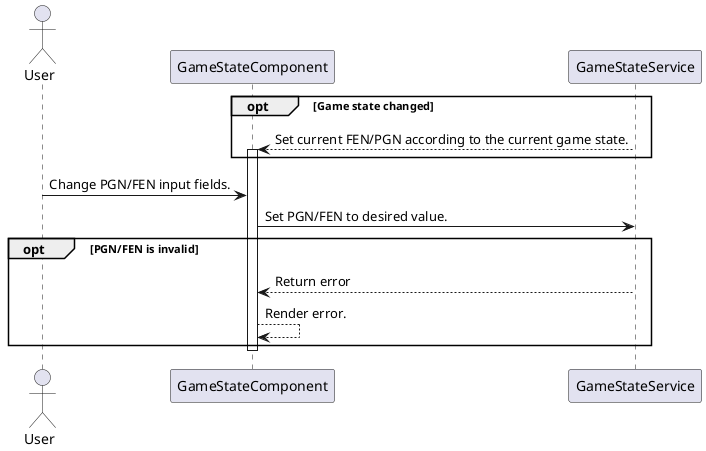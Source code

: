 @startuml
!pragma teoz true

actor User 
participant GameStateComponent 
participant GameStateService

opt Game state changed
  GameStateService --> GameStateComponent++: Set current FEN/PGN according to the current game state. 
end

User -> GameStateComponent : Change PGN/FEN input fields.
GameStateComponent -> GameStateService: Set PGN/FEN to desired value.

opt PGN/FEN is invalid
  GameStateService --> GameStateComponent: Return error
  GameStateComponent --> GameStateComponent: Render error.
  ||0||
  deactivate GameStateComponent
end



@enduml

